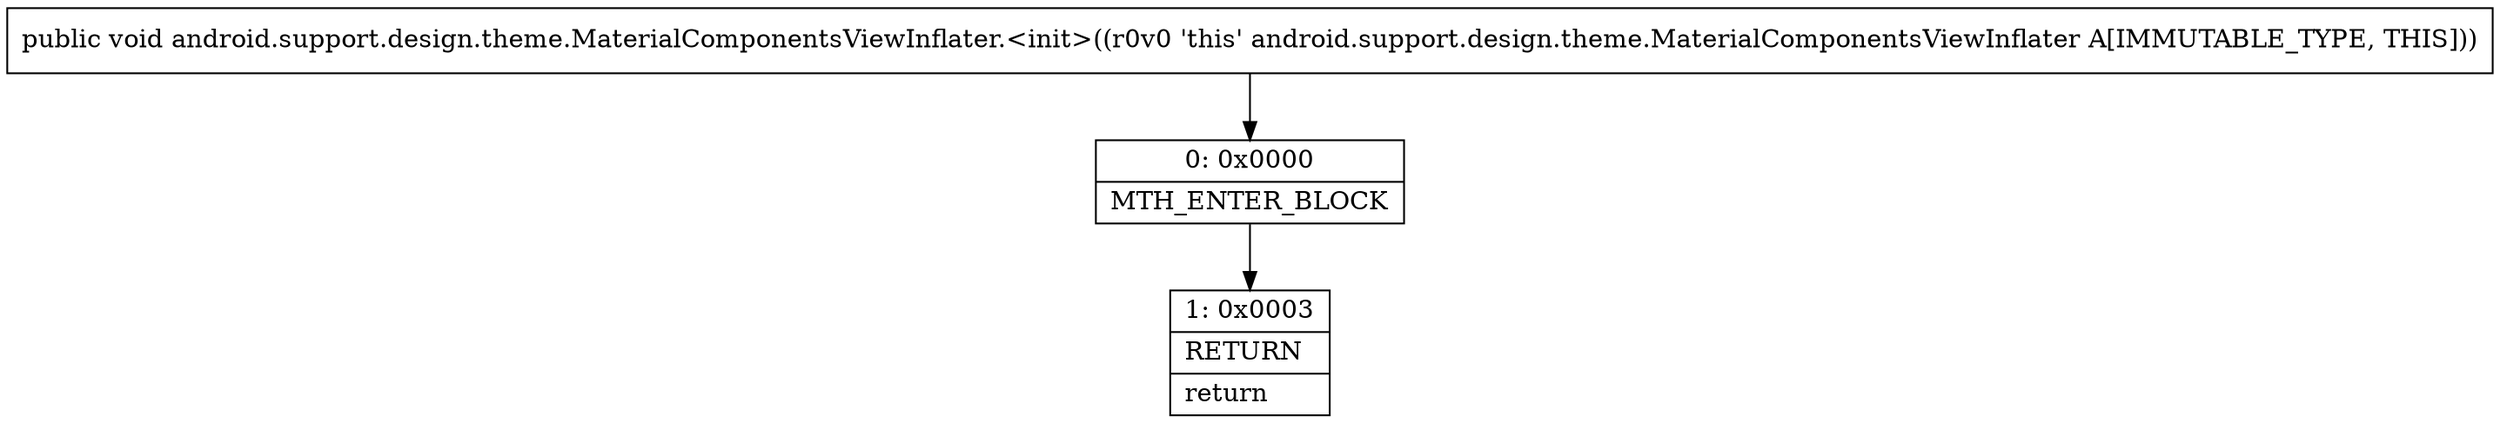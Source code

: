digraph "CFG forandroid.support.design.theme.MaterialComponentsViewInflater.\<init\>()V" {
Node_0 [shape=record,label="{0\:\ 0x0000|MTH_ENTER_BLOCK\l}"];
Node_1 [shape=record,label="{1\:\ 0x0003|RETURN\l|return\l}"];
MethodNode[shape=record,label="{public void android.support.design.theme.MaterialComponentsViewInflater.\<init\>((r0v0 'this' android.support.design.theme.MaterialComponentsViewInflater A[IMMUTABLE_TYPE, THIS])) }"];
MethodNode -> Node_0;
Node_0 -> Node_1;
}

